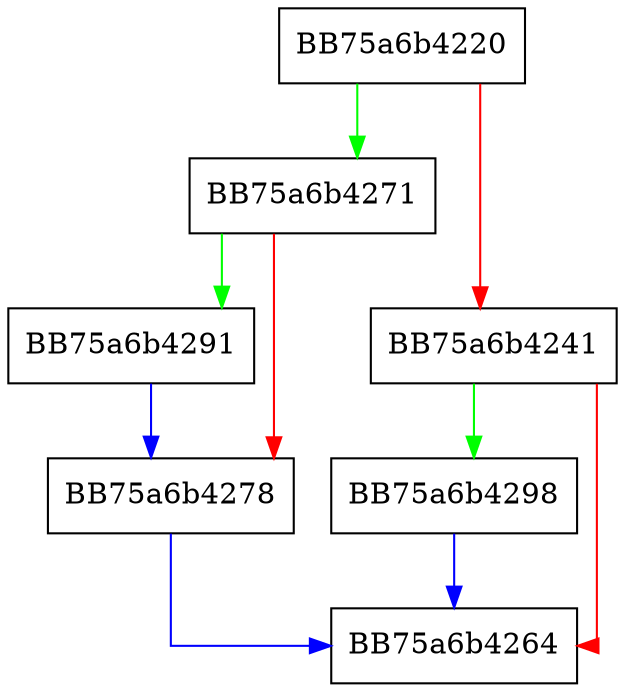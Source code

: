 digraph Detach {
  node [shape="box"];
  graph [splines=ortho];
  BB75a6b4220 -> BB75a6b4271 [color="green"];
  BB75a6b4220 -> BB75a6b4241 [color="red"];
  BB75a6b4241 -> BB75a6b4298 [color="green"];
  BB75a6b4241 -> BB75a6b4264 [color="red"];
  BB75a6b4271 -> BB75a6b4291 [color="green"];
  BB75a6b4271 -> BB75a6b4278 [color="red"];
  BB75a6b4278 -> BB75a6b4264 [color="blue"];
  BB75a6b4291 -> BB75a6b4278 [color="blue"];
  BB75a6b4298 -> BB75a6b4264 [color="blue"];
}